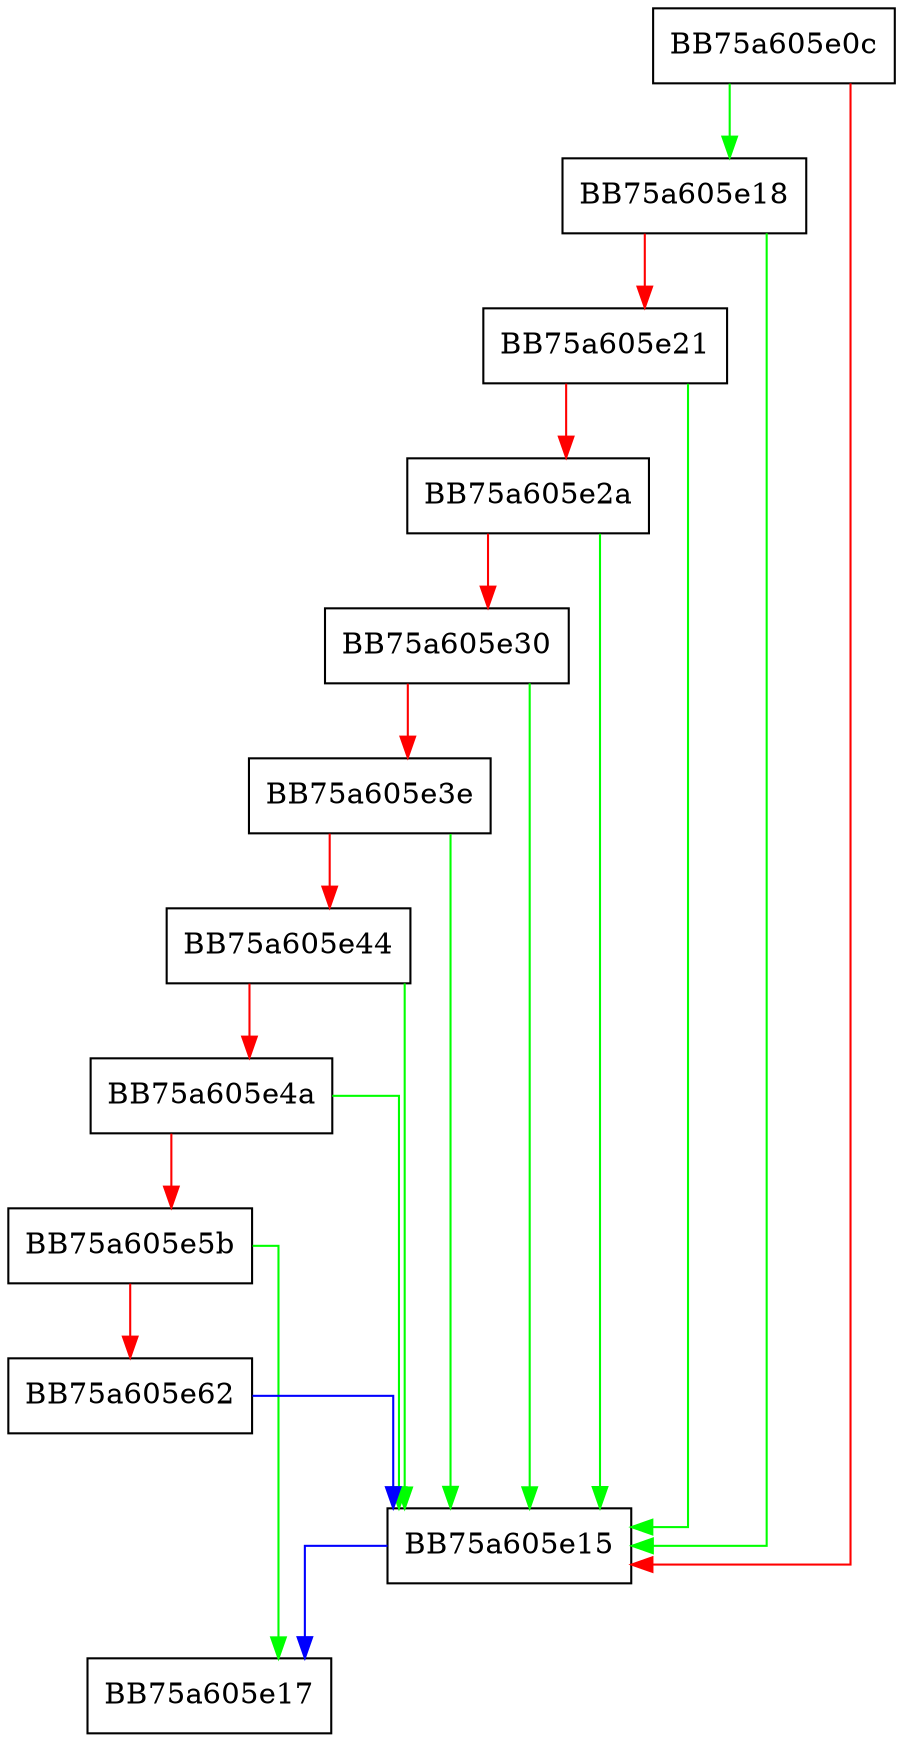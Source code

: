 digraph isSimpleCount {
  node [shape="box"];
  graph [splines=ortho];
  BB75a605e0c -> BB75a605e18 [color="green"];
  BB75a605e0c -> BB75a605e15 [color="red"];
  BB75a605e15 -> BB75a605e17 [color="blue"];
  BB75a605e18 -> BB75a605e15 [color="green"];
  BB75a605e18 -> BB75a605e21 [color="red"];
  BB75a605e21 -> BB75a605e15 [color="green"];
  BB75a605e21 -> BB75a605e2a [color="red"];
  BB75a605e2a -> BB75a605e15 [color="green"];
  BB75a605e2a -> BB75a605e30 [color="red"];
  BB75a605e30 -> BB75a605e15 [color="green"];
  BB75a605e30 -> BB75a605e3e [color="red"];
  BB75a605e3e -> BB75a605e15 [color="green"];
  BB75a605e3e -> BB75a605e44 [color="red"];
  BB75a605e44 -> BB75a605e15 [color="green"];
  BB75a605e44 -> BB75a605e4a [color="red"];
  BB75a605e4a -> BB75a605e15 [color="green"];
  BB75a605e4a -> BB75a605e5b [color="red"];
  BB75a605e5b -> BB75a605e17 [color="green"];
  BB75a605e5b -> BB75a605e62 [color="red"];
  BB75a605e62 -> BB75a605e15 [color="blue"];
}
